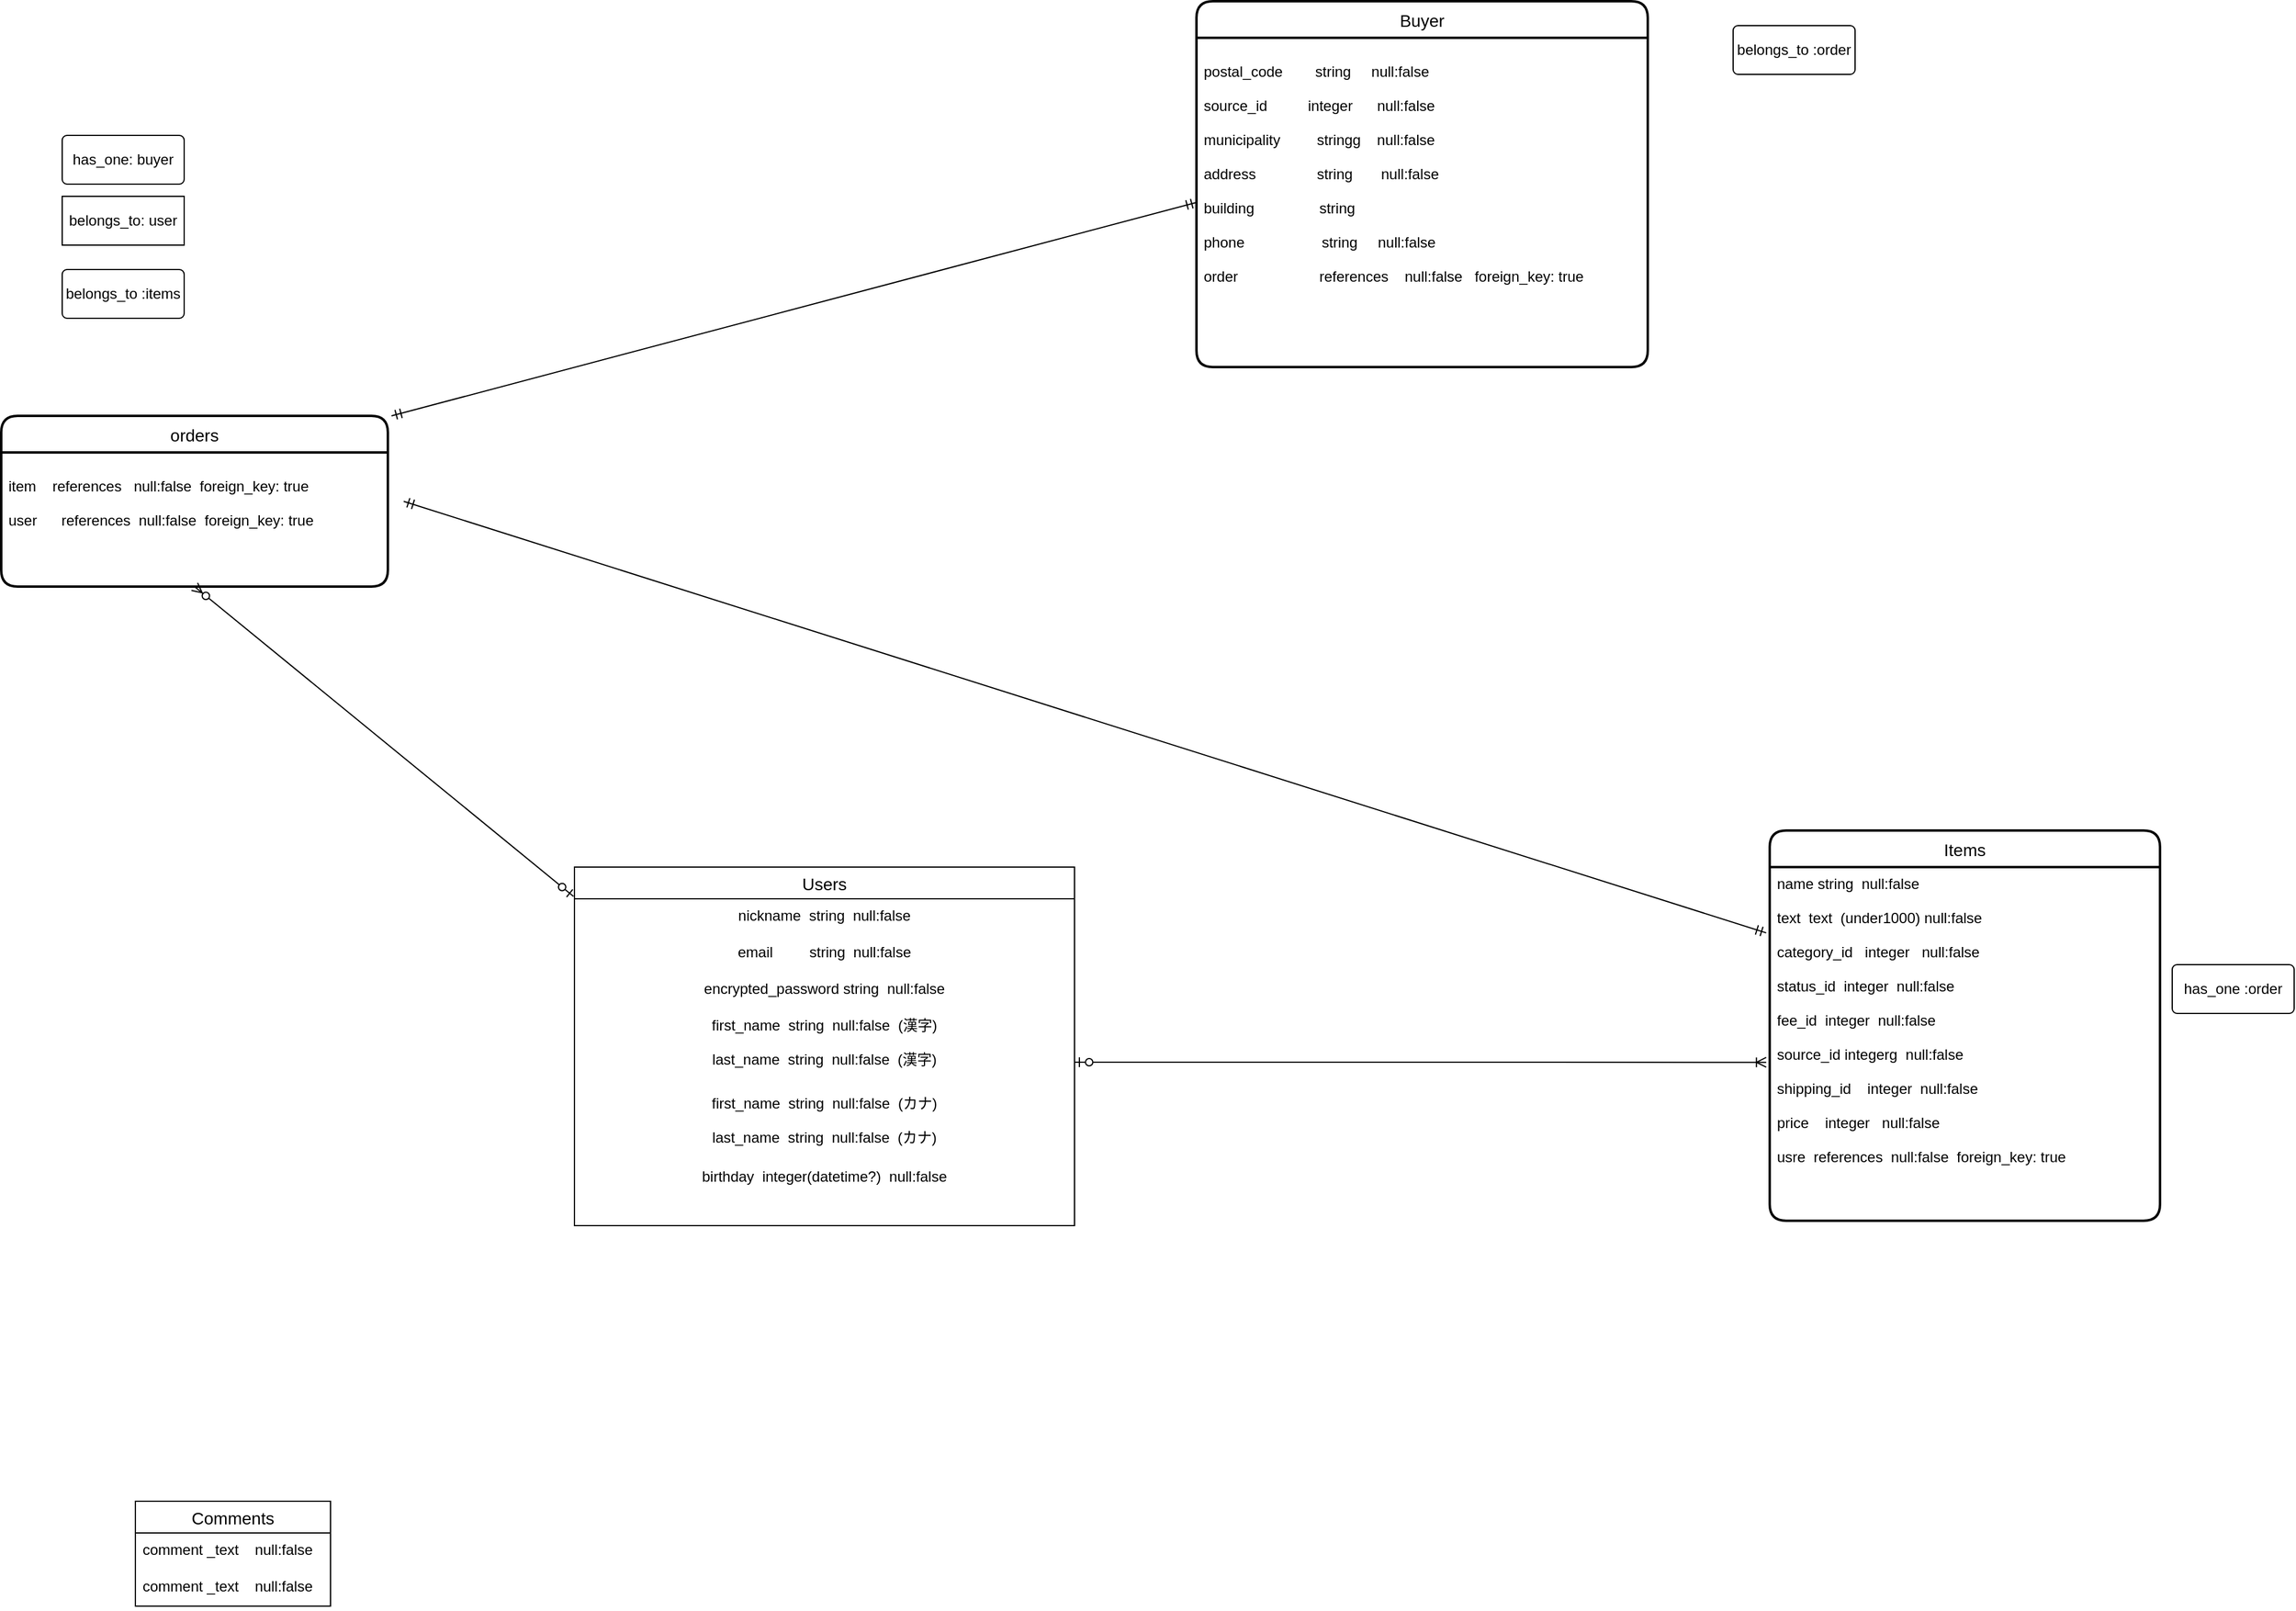 <mxfile version="13.6.5">
    <diagram id="6sOw9x7CiEr7s7SWxQgY" name="ページ1">
        <mxGraphModel dx="4897" dy="3968" grid="1" gridSize="10" guides="1" tooltips="1" connect="1" arrows="1" fold="1" page="1" pageScale="1" pageWidth="827" pageHeight="1169" math="0" shadow="0">
            <root>
                <mxCell id="0"/>
                <mxCell id="1" parent="0"/>
                <mxCell id="45" value="Comments" style="swimlane;fontStyle=0;childLayout=stackLayout;horizontal=1;startSize=26;horizontalStack=0;resizeParent=1;resizeParentMax=0;resizeLast=0;collapsible=1;marginBottom=0;align=center;fontSize=14;" parent="1" vertex="1">
                    <mxGeometry x="-2050" y="-460" width="160" height="86" as="geometry"/>
                </mxCell>
                <mxCell id="71" value="comment _text    null:false" style="text;strokeColor=none;fillColor=none;spacingLeft=4;spacingRight=4;overflow=hidden;rotatable=0;points=[[0,0.5],[1,0.5]];portConstraint=eastwest;fontSize=12;" parent="45" vertex="1">
                    <mxGeometry y="26" width="160" height="30" as="geometry"/>
                </mxCell>
                <mxCell id="48" value="comment _text    null:false" style="text;strokeColor=none;fillColor=none;spacingLeft=4;spacingRight=4;overflow=hidden;rotatable=0;points=[[0,0.5],[1,0.5]];portConstraint=eastwest;fontSize=12;" parent="45" vertex="1">
                    <mxGeometry y="56" width="160" height="30" as="geometry"/>
                </mxCell>
                <mxCell id="89" value="" style="edgeStyle=entityRelationEdgeStyle;fontSize=12;html=1;endArrow=ERoneToMany;startArrow=ERzeroToOne;entryX=-0.009;entryY=0.552;entryDx=0;entryDy=0;entryPerimeter=0;" parent="1" target="44" edge="1">
                    <mxGeometry width="100" height="100" relative="1" as="geometry">
                        <mxPoint x="-1280" y="-820" as="sourcePoint"/>
                        <mxPoint x="-1180" y="-920" as="targetPoint"/>
                    </mxGeometry>
                </mxCell>
                <mxCell id="15" value="Users" style="swimlane;fontStyle=0;childLayout=stackLayout;horizontal=1;startSize=26;horizontalStack=0;resizeParent=1;resizeParentMax=0;resizeLast=0;collapsible=1;marginBottom=0;align=center;fontSize=14;" parent="1" vertex="1">
                    <mxGeometry x="-1690" y="-980" width="410" height="294" as="geometry"/>
                </mxCell>
                <mxCell id="17" value="nickname  string  null:false" style="text;strokeColor=none;fillColor=none;spacingLeft=4;spacingRight=4;overflow=hidden;rotatable=0;points=[[0,0.5],[1,0.5]];portConstraint=eastwest;fontSize=12;align=center;fontStyle=0;labelBorderColor=none;" parent="15" vertex="1">
                    <mxGeometry y="26" width="410" height="30" as="geometry"/>
                </mxCell>
                <mxCell id="16" value="email         string  null:false" style="text;strokeColor=none;fillColor=none;spacingLeft=4;spacingRight=4;overflow=hidden;rotatable=0;points=[[0,0.5],[1,0.5]];portConstraint=eastwest;fontSize=12;align=center;fontStyle=0" parent="15" vertex="1">
                    <mxGeometry y="56" width="410" height="30" as="geometry"/>
                </mxCell>
                <mxCell id="20" value="encrypted_password string  null:false" style="text;strokeColor=none;fillColor=none;spacingLeft=4;spacingRight=4;overflow=hidden;rotatable=0;points=[[0,0.5],[1,0.5]];portConstraint=eastwest;fontSize=12;align=center;" parent="15" vertex="1">
                    <mxGeometry y="86" width="410" height="30" as="geometry"/>
                </mxCell>
                <mxCell id="21" value="first_name  string  null:false  (漢字)&#10;&#10;last_name  string  null:false  (漢字)&#10;&#10;" style="text;strokeColor=none;fillColor=none;spacingLeft=4;spacingRight=4;overflow=hidden;rotatable=0;points=[[0,0.5],[1,0.5]];portConstraint=eastwest;fontSize=12;align=center;" parent="15" vertex="1">
                    <mxGeometry y="116" width="410" height="64" as="geometry"/>
                </mxCell>
                <mxCell id="22" value="first_name  string  null:false  (カナ)&#10;&#10;last_name  string  null:false  (カナ)" style="text;strokeColor=none;fillColor=none;spacingLeft=4;spacingRight=4;overflow=hidden;rotatable=0;points=[[0,0.5],[1,0.5]];portConstraint=eastwest;fontSize=12;align=center;" parent="15" vertex="1">
                    <mxGeometry y="180" width="410" height="60" as="geometry"/>
                </mxCell>
                <mxCell id="23" value="birthday  integer(datetime?)  null:false" style="text;strokeColor=none;fillColor=none;spacingLeft=4;spacingRight=4;overflow=hidden;rotatable=0;points=[[0,0.5],[1,0.5]];portConstraint=eastwest;fontSize=12;align=center;" parent="15" vertex="1">
                    <mxGeometry y="240" width="410" height="54" as="geometry"/>
                </mxCell>
                <mxCell id="43" value="Items" style="swimlane;childLayout=stackLayout;horizontal=1;startSize=30;horizontalStack=0;rounded=1;fontSize=14;fontStyle=0;strokeWidth=2;resizeParent=0;resizeLast=1;shadow=0;dashed=0;align=center;" parent="1" vertex="1">
                    <mxGeometry x="-710" y="-1010" width="320" height="320" as="geometry"/>
                </mxCell>
                <mxCell id="44" value="name string  null:false&#10;&#10;text  text  (under1000) null:false&#10;&#10;category_id   integer   null:false&#10;&#10;status_id  integer  null:false&#10;&#10;fee_id  integer  null:false&#10;&#10;source_id integerg  null:false&#10;&#10;shipping_id    integer  null:false&#10;&#10;price    integer   null:false&#10;&#10;usre  references  null:false  foreign_key: true" style="align=left;strokeColor=none;fillColor=none;spacingLeft=4;fontSize=12;verticalAlign=top;resizable=0;rotatable=0;part=1;" parent="43" vertex="1">
                    <mxGeometry y="30" width="320" height="290" as="geometry"/>
                </mxCell>
                <mxCell id="83" style="edgeStyle=orthogonalEdgeStyle;rounded=0;orthogonalLoop=1;jettySize=auto;html=1;exitX=0.5;exitY=1;exitDx=0;exitDy=0;" parent="43" source="44" target="44" edge="1">
                    <mxGeometry relative="1" as="geometry"/>
                </mxCell>
                <mxCell id="108" value="belongs_to: user" style="whiteSpace=wrap;html=1;align=center;" parent="1" vertex="1">
                    <mxGeometry x="-2110" y="-1530" width="100" height="40" as="geometry"/>
                </mxCell>
                <mxCell id="109" value="belongs_to :items" style="rounded=1;arcSize=10;whiteSpace=wrap;html=1;align=center;" vertex="1" parent="1">
                    <mxGeometry x="-2110" y="-1470" width="100" height="40" as="geometry"/>
                </mxCell>
                <mxCell id="110" value="belongs_to :order" style="rounded=1;arcSize=10;whiteSpace=wrap;html=1;align=center;" vertex="1" parent="1">
                    <mxGeometry x="-740" y="-1670" width="100" height="40" as="geometry"/>
                </mxCell>
                <mxCell id="113" value="" style="fontSize=12;html=1;endArrow=ERmandOne;startArrow=ERmandOne;exitX=-0.009;exitY=0.186;exitDx=0;exitDy=0;entryX=1;entryY=1;entryDx=0;entryDy=0;exitPerimeter=0;" edge="1" parent="1" source="44">
                    <mxGeometry width="100" height="100" relative="1" as="geometry">
                        <mxPoint x="-1219.99" y="-1490.0" as="sourcePoint"/>
                        <mxPoint x="-1830" y="-1279.89" as="targetPoint"/>
                    </mxGeometry>
                </mxCell>
                <mxCell id="114" value="has_one :order" style="rounded=1;arcSize=10;whiteSpace=wrap;html=1;align=center;" vertex="1" parent="1">
                    <mxGeometry x="-380" y="-900" width="100" height="40" as="geometry"/>
                </mxCell>
                <mxCell id="62" value="Buyer" style="swimlane;childLayout=stackLayout;horizontal=1;startSize=30;horizontalStack=0;rounded=1;fontSize=14;fontStyle=0;strokeWidth=2;resizeParent=0;resizeLast=1;shadow=0;dashed=0;align=center;" parent="1" vertex="1">
                    <mxGeometry x="-1180" y="-1690" width="370" height="300" as="geometry"/>
                </mxCell>
                <mxCell id="63" value="&#10;postal_code        string     null:false&#10;&#10;source_id          integer      null:false&#10;&#10;municipality         stringg    null:false&#10;&#10;address               string       null:false&#10;&#10;building                string&#10;&#10;phone                   string     null:false&#10;&#10;order                    references    null:false   foreign_key: true&#10;" style="align=left;strokeColor=none;fillColor=none;spacingLeft=4;fontSize=12;verticalAlign=top;resizable=0;rotatable=0;part=1;" parent="62" vertex="1">
                    <mxGeometry y="30" width="370" height="270" as="geometry"/>
                </mxCell>
                <mxCell id="100" value="orders" style="swimlane;childLayout=stackLayout;horizontal=1;startSize=30;horizontalStack=0;rounded=1;fontSize=14;fontStyle=0;strokeWidth=2;resizeParent=0;resizeLast=1;shadow=0;dashed=0;align=center;" parent="1" vertex="1">
                    <mxGeometry x="-2160" y="-1350" width="317" height="140" as="geometry"/>
                </mxCell>
                <mxCell id="101" value="&#10;item    references   null:false  foreign_key: true&#10;&#10;user      references  null:false  foreign_key: true    &#10;" style="align=left;strokeColor=none;fillColor=none;spacingLeft=4;fontSize=12;verticalAlign=top;resizable=0;rotatable=0;part=1;" parent="100" vertex="1">
                    <mxGeometry y="30" width="317" height="110" as="geometry"/>
                </mxCell>
                <mxCell id="117" value="" style="fontSize=12;html=1;endArrow=ERmandOne;startArrow=ERmandOne;entryX=0;entryY=0.5;entryDx=0;entryDy=0;" edge="1" parent="1" target="63">
                    <mxGeometry width="100" height="100" relative="1" as="geometry">
                        <mxPoint x="-1840" y="-1350" as="sourcePoint"/>
                        <mxPoint x="-1300" y="-1520" as="targetPoint"/>
                    </mxGeometry>
                </mxCell>
                <mxCell id="118" value="has_one: buyer" style="rounded=1;arcSize=10;whiteSpace=wrap;html=1;align=center;" vertex="1" parent="1">
                    <mxGeometry x="-2110" y="-1580" width="100" height="40" as="geometry"/>
                </mxCell>
                <mxCell id="119" value="" style="fontSize=12;html=1;endArrow=ERzeroToMany;startArrow=ERzeroToOne;entryX=0.5;entryY=1;entryDx=0;entryDy=0;exitX=-0.002;exitY=-0.067;exitDx=0;exitDy=0;exitPerimeter=0;" edge="1" parent="1" source="17" target="101">
                    <mxGeometry width="100" height="100" relative="1" as="geometry">
                        <mxPoint x="-1700" y="-980" as="sourcePoint"/>
                        <mxPoint x="-1600" y="-1080" as="targetPoint"/>
                    </mxGeometry>
                </mxCell>
            </root>
        </mxGraphModel>
    </diagram>
</mxfile>